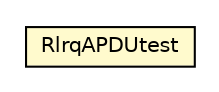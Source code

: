 #!/usr/local/bin/dot
#
# Class diagram 
# Generated by UMLGraph version R5_6-24-gf6e263 (http://www.umlgraph.org/)
#

digraph G {
	edge [fontname="Helvetica",fontsize=10,labelfontname="Helvetica",labelfontsize=10];
	node [fontname="Helvetica",fontsize=10,shape=plaintext];
	nodesep=0.25;
	ranksep=0.5;
	// org.universAAL.lddi.lib.ieeex73std.testchannel20601.RlrqAPDUtest
	c7075041 [label=<<table title="org.universAAL.lddi.lib.ieeex73std.testchannel20601.RlrqAPDUtest" border="0" cellborder="1" cellspacing="0" cellpadding="2" port="p" bgcolor="lemonChiffon" href="./RlrqAPDUtest.html">
		<tr><td><table border="0" cellspacing="0" cellpadding="1">
<tr><td align="center" balign="center"> RlrqAPDUtest </td></tr>
		</table></td></tr>
		</table>>, URL="./RlrqAPDUtest.html", fontname="Helvetica", fontcolor="black", fontsize=10.0];
}


